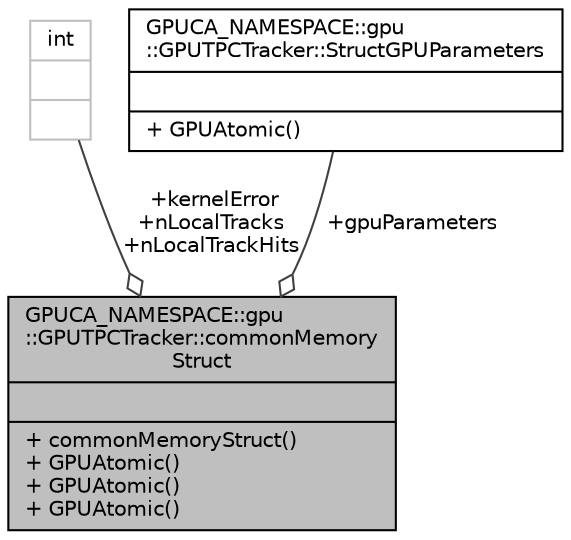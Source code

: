 digraph "GPUCA_NAMESPACE::gpu::GPUTPCTracker::commonMemoryStruct"
{
 // INTERACTIVE_SVG=YES
  bgcolor="transparent";
  edge [fontname="Helvetica",fontsize="10",labelfontname="Helvetica",labelfontsize="10"];
  node [fontname="Helvetica",fontsize="10",shape=record];
  Node1 [label="{GPUCA_NAMESPACE::gpu\l::GPUTPCTracker::commonMemory\lStruct\n||+ commonMemoryStruct()\l+ GPUAtomic()\l+ GPUAtomic()\l+ GPUAtomic()\l}",height=0.2,width=0.4,color="black", fillcolor="grey75", style="filled", fontcolor="black"];
  Node2 -> Node1 [color="grey25",fontsize="10",style="solid",label=" +kernelError\n+nLocalTracks\n+nLocalTrackHits" ,arrowhead="odiamond",fontname="Helvetica"];
  Node2 [label="{int\n||}",height=0.2,width=0.4,color="grey75"];
  Node3 -> Node1 [color="grey25",fontsize="10",style="solid",label=" +gpuParameters" ,arrowhead="odiamond",fontname="Helvetica"];
  Node3 [label="{GPUCA_NAMESPACE::gpu\l::GPUTPCTracker::StructGPUParameters\n||+ GPUAtomic()\l}",height=0.2,width=0.4,color="black",URL="$dc/d20/structGPUCA__NAMESPACE_1_1gpu_1_1GPUTPCTracker_1_1StructGPUParameters.html"];
}
